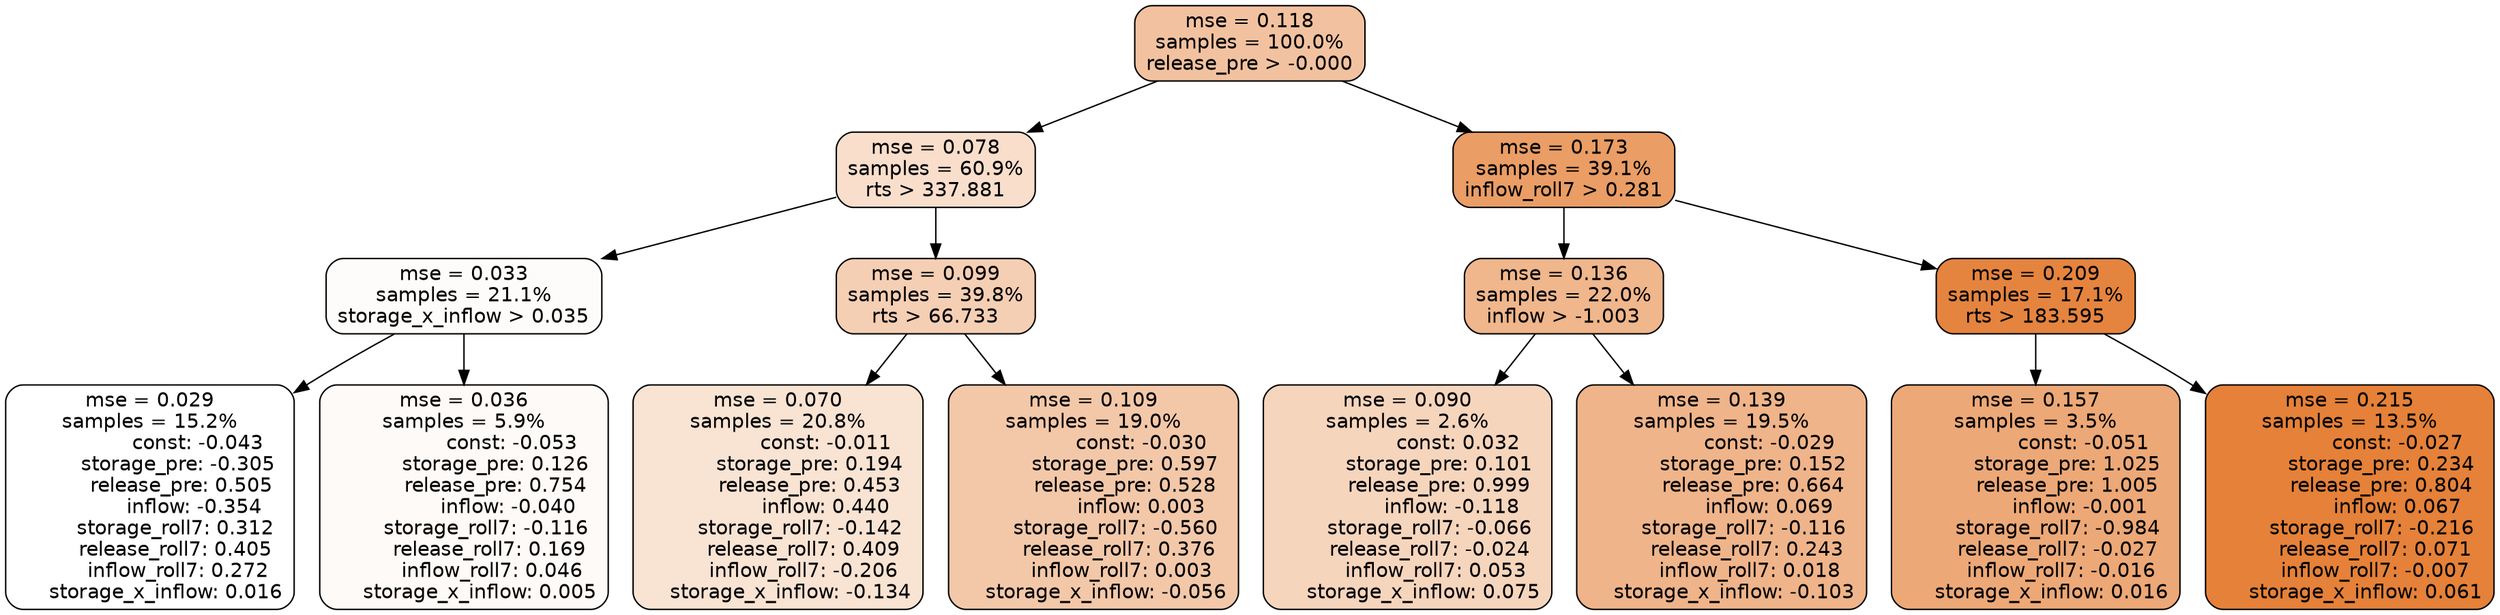 digraph tree {
node [shape=rectangle, style="filled, rounded", color="black", fontname=helvetica] ;
edge [fontname=helvetica] ;
	"0" [label="mse = 0.118
samples = 100.0%
release_pre > -0.000", fillcolor="#f2c2a0"]
	"1" [label="mse = 0.078
samples = 60.9%
rts > 337.881", fillcolor="#f8decb"]
	"8" [label="mse = 0.173
samples = 39.1%
inflow_roll7 > 0.281", fillcolor="#ea9d65"]
	"5" [label="mse = 0.033
samples = 21.1%
storage_x_inflow > 0.035", fillcolor="#fefcfa"]
	"2" [label="mse = 0.099
samples = 39.8%
rts > 66.733", fillcolor="#f5cfb4"]
	"9" [label="mse = 0.136
samples = 22.0%
inflow > -1.003", fillcolor="#f0b68c"]
	"12" [label="mse = 0.209
samples = 17.1%
rts > 183.595", fillcolor="#e5843f"]
	"6" [label="mse = 0.029
samples = 15.2%
               const: -0.043
         storage_pre: -0.305
          release_pre: 0.505
              inflow: -0.354
        storage_roll7: 0.312
        release_roll7: 0.405
         inflow_roll7: 0.272
     storage_x_inflow: 0.016", fillcolor="#ffffff"]
	"7" [label="mse = 0.036
samples = 5.9%
               const: -0.053
          storage_pre: 0.126
          release_pre: 0.754
              inflow: -0.040
       storage_roll7: -0.116
        release_roll7: 0.169
         inflow_roll7: 0.046
     storage_x_inflow: 0.005", fillcolor="#fefaf7"]
	"3" [label="mse = 0.070
samples = 20.8%
               const: -0.011
          storage_pre: 0.194
          release_pre: 0.453
               inflow: 0.440
       storage_roll7: -0.142
        release_roll7: 0.409
        inflow_roll7: -0.206
    storage_x_inflow: -0.134", fillcolor="#f9e3d3"]
	"4" [label="mse = 0.109
samples = 19.0%
               const: -0.030
          storage_pre: 0.597
          release_pre: 0.528
               inflow: 0.003
       storage_roll7: -0.560
        release_roll7: 0.376
         inflow_roll7: 0.003
    storage_x_inflow: -0.056", fillcolor="#f3c8a9"]
	"10" [label="mse = 0.090
samples = 2.6%
                const: 0.032
          storage_pre: 0.101
          release_pre: 0.999
              inflow: -0.118
       storage_roll7: -0.066
       release_roll7: -0.024
         inflow_roll7: 0.053
     storage_x_inflow: 0.075", fillcolor="#f6d5bd"]
	"11" [label="mse = 0.139
samples = 19.5%
               const: -0.029
          storage_pre: 0.152
          release_pre: 0.664
               inflow: 0.069
       storage_roll7: -0.116
        release_roll7: 0.243
         inflow_roll7: 0.018
    storage_x_inflow: -0.103", fillcolor="#efb48a"]
	"14" [label="mse = 0.157
samples = 3.5%
               const: -0.051
          storage_pre: 1.025
          release_pre: 1.005
              inflow: -0.001
       storage_roll7: -0.984
       release_roll7: -0.027
        inflow_roll7: -0.016
     storage_x_inflow: 0.016", fillcolor="#eda877"]
	"13" [label="mse = 0.215
samples = 13.5%
               const: -0.027
          storage_pre: 0.234
          release_pre: 0.804
               inflow: 0.067
       storage_roll7: -0.216
        release_roll7: 0.071
        inflow_roll7: -0.007
     storage_x_inflow: 0.061", fillcolor="#e58139"]

	"0" -> "1"
	"0" -> "8"
	"1" -> "2"
	"1" -> "5"
	"8" -> "9"
	"8" -> "12"
	"5" -> "6"
	"5" -> "7"
	"2" -> "3"
	"2" -> "4"
	"9" -> "10"
	"9" -> "11"
	"12" -> "13"
	"12" -> "14"
}